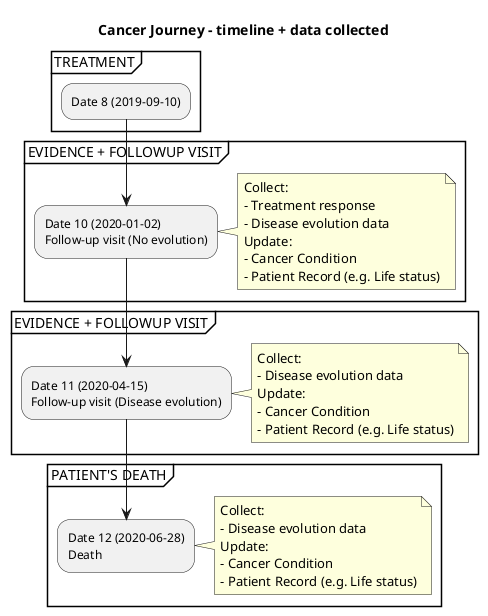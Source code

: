 @startuml
title Cancer Journey – timeline + data collected




partition "TREATMENT" {
  :Date 8 (2019-09-10);
}

partition "EVIDENCE + FOLLOWUP VISIT" {
  :Date 10 (2020-01-02)\nFollow-up visit (No evolution);
  note right
    Collect:
    - Treatment response
    - Disease evolution data
    Update:
    - Cancer Condition
    - Patient Record (e.g. Life status)
  end note
}

partition "EVIDENCE + FOLLOWUP VISIT" {

  :Date 11 (2020-04-15)\nFollow-up visit (Disease evolution);
    note right
    Collect:
    - Disease evolution data
    Update:
    - Cancer Condition
    - Patient Record (e.g. Life status)
  end note
}

partition "PATIENT'S DEATH" {
  :Date 12 (2020-06-28)\nDeath;
    note right
    Collect:
    - Disease evolution data
    Update:
    - Cancer Condition
    - Patient Record (e.g. Life status)
  end note
}

@enduml
